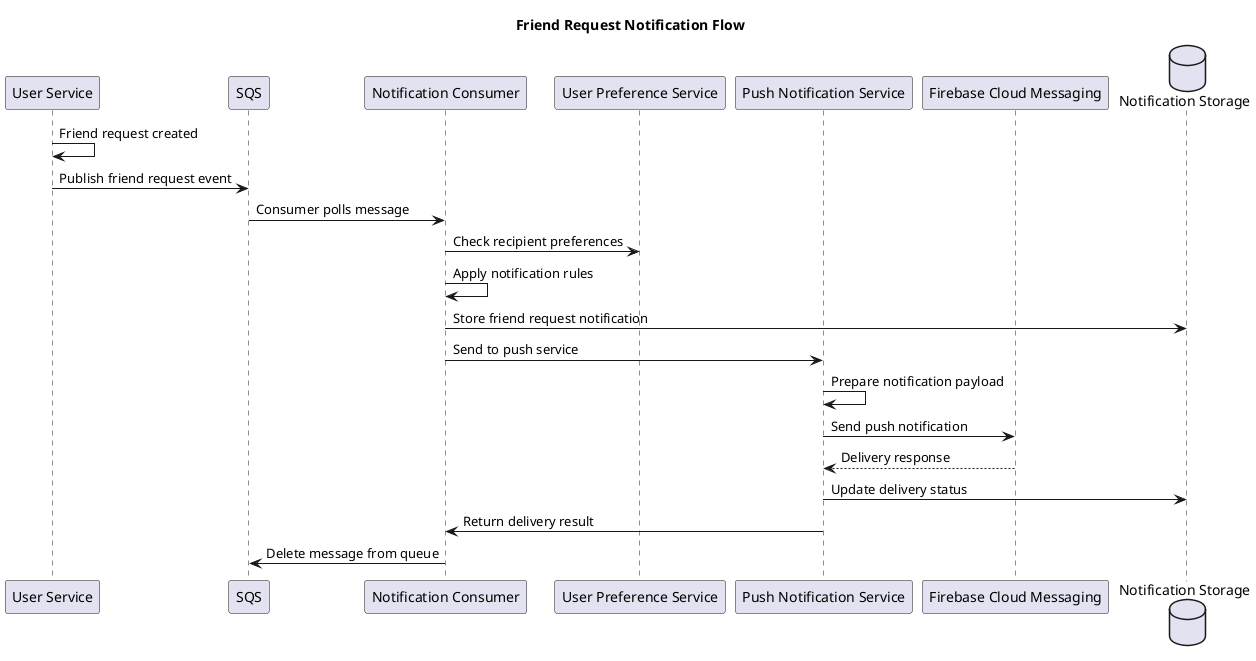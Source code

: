 @startuml
title Friend Request Notification Flow

participant "User Service" as User
participant "SQS" as SQS
participant "Notification Consumer" as Consumer
participant "User Preference Service" as Prefs
participant "Push Notification Service" as Push
participant "Firebase Cloud Messaging" as FCM
database "Notification Storage" as DB

User -> User: Friend request created
User -> SQS: Publish friend request event
SQS -> Consumer: Consumer polls message
Consumer -> Prefs: Check recipient preferences
Consumer -> Consumer: Apply notification rules
Consumer -> DB: Store friend request notification
Consumer -> Push: Send to push service
Push -> Push: Prepare notification payload
Push -> FCM: Send push notification
FCM --> Push: Delivery response
Push -> DB: Update delivery status
Push -> Consumer: Return delivery result
Consumer -> SQS: Delete message from queue
@enduml
